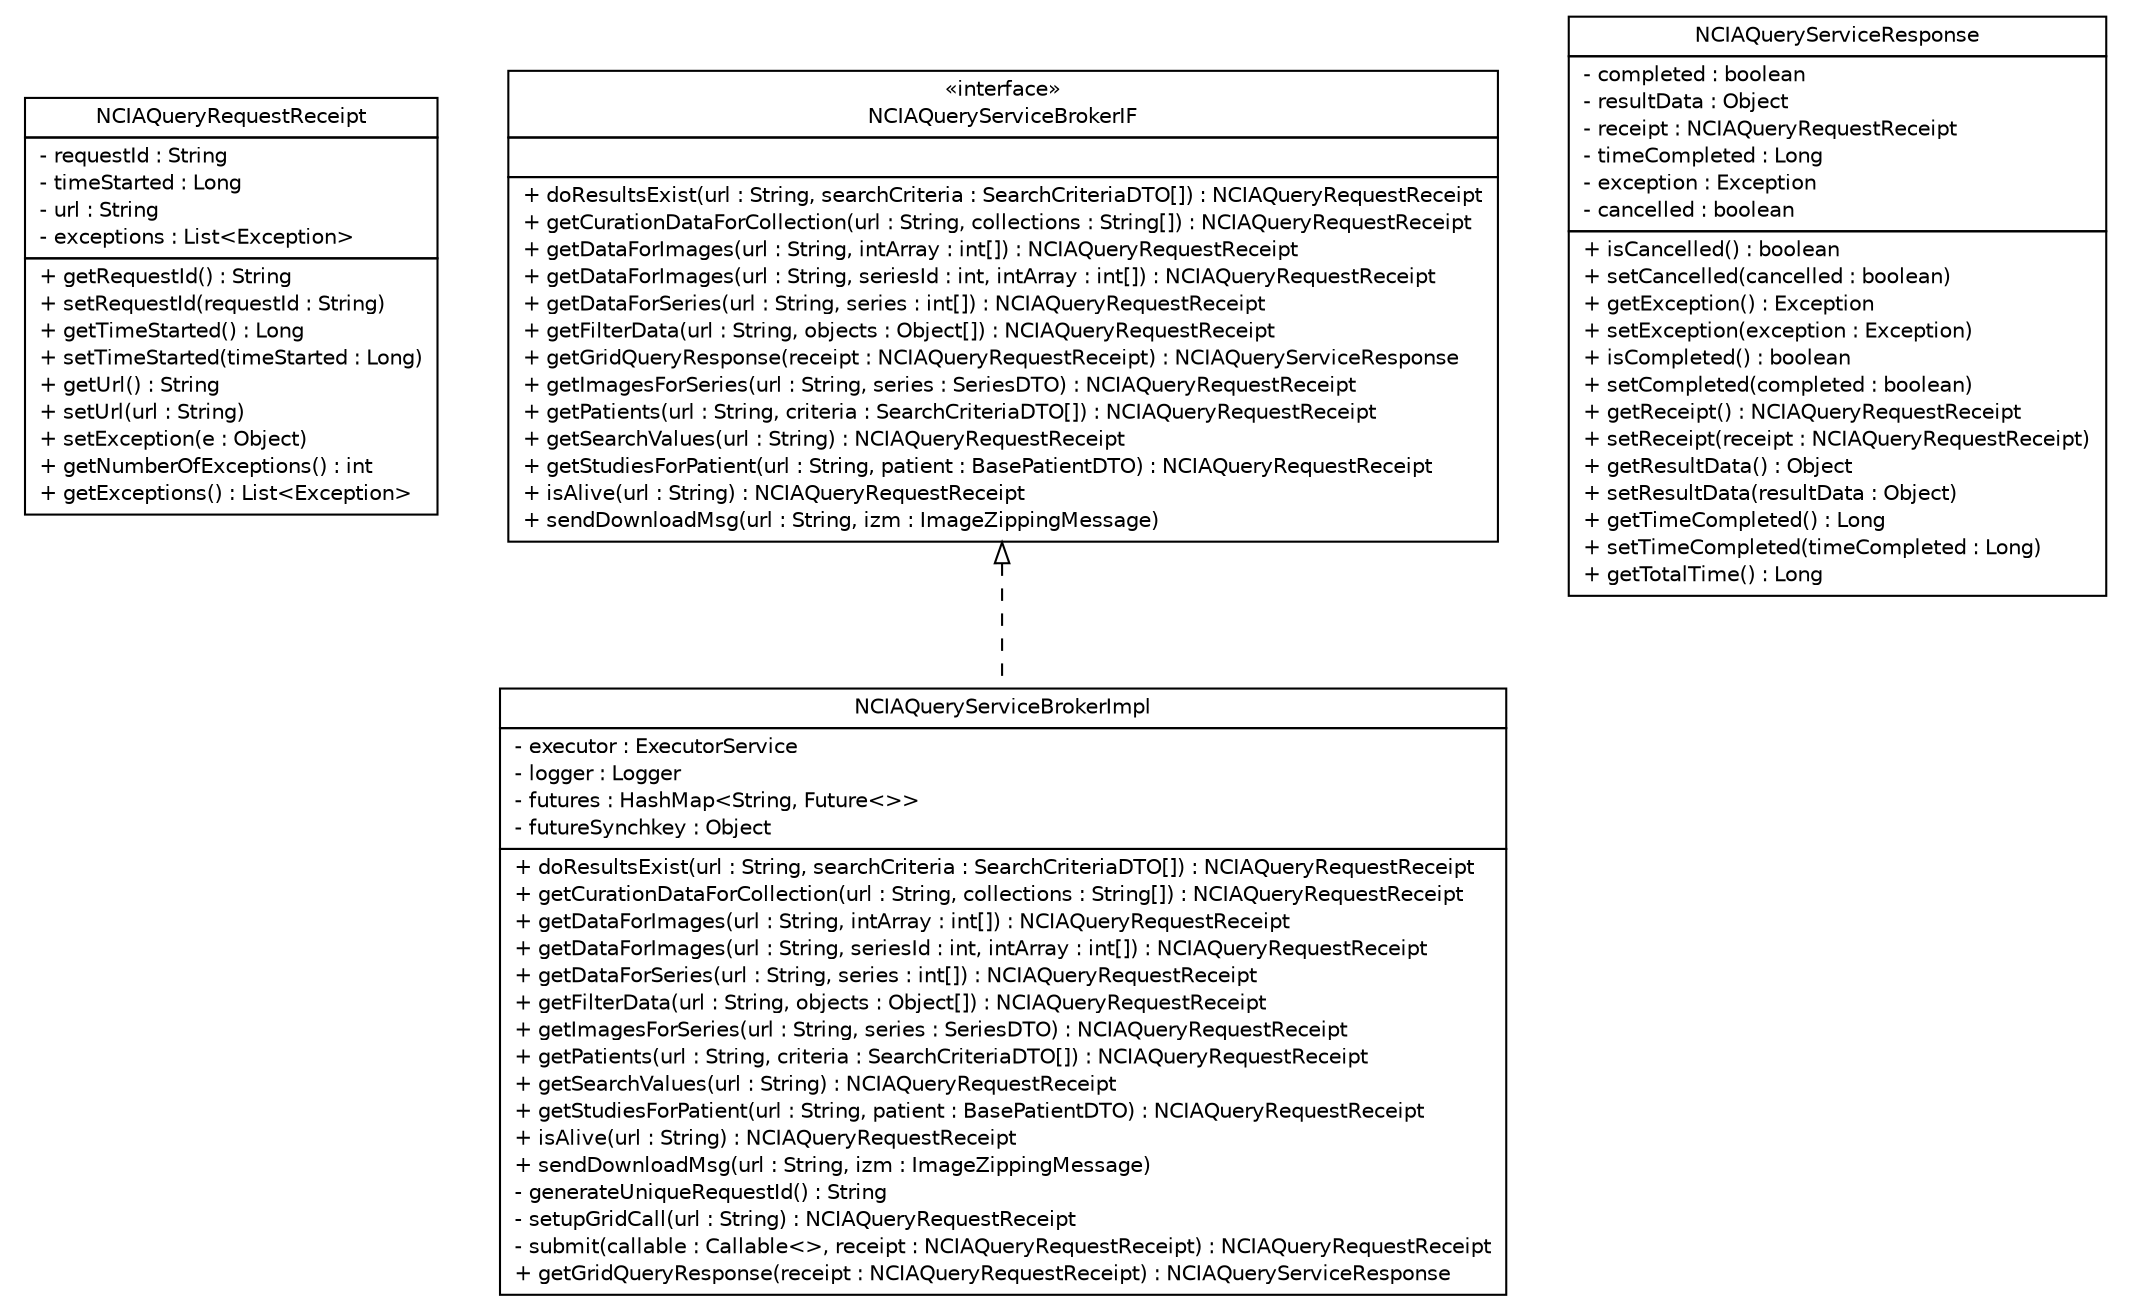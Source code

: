 #!/usr/local/bin/dot
#
# Class diagram 
# Generated by UmlGraph version 4.8 (http://www.spinellis.gr/sw/umlgraph)
#

digraph G {
	edge [fontname="Helvetica",fontsize=10,labelfontname="Helvetica",labelfontsize=10];
	node [fontname="Helvetica",fontsize=10,shape=plaintext];
	// gov.nih.nci.ncia.grid.outgoing.NCIAQueryRequestReceipt
	c2630 [label=<<table border="0" cellborder="1" cellspacing="0" cellpadding="2" port="p" href="./NCIAQueryRequestReceipt.html">
		<tr><td><table border="0" cellspacing="0" cellpadding="1">
			<tr><td> NCIAQueryRequestReceipt </td></tr>
		</table></td></tr>
		<tr><td><table border="0" cellspacing="0" cellpadding="1">
			<tr><td align="left"> - requestId : String </td></tr>
			<tr><td align="left"> - timeStarted : Long </td></tr>
			<tr><td align="left"> - url : String </td></tr>
			<tr><td align="left"> - exceptions : List&lt;Exception&gt; </td></tr>
		</table></td></tr>
		<tr><td><table border="0" cellspacing="0" cellpadding="1">
			<tr><td align="left"> + getRequestId() : String </td></tr>
			<tr><td align="left"> + setRequestId(requestId : String) </td></tr>
			<tr><td align="left"> + getTimeStarted() : Long </td></tr>
			<tr><td align="left"> + setTimeStarted(timeStarted : Long) </td></tr>
			<tr><td align="left"> + getUrl() : String </td></tr>
			<tr><td align="left"> + setUrl(url : String) </td></tr>
			<tr><td align="left"> + setException(e : Object) </td></tr>
			<tr><td align="left"> + getNumberOfExceptions() : int </td></tr>
			<tr><td align="left"> + getExceptions() : List&lt;Exception&gt; </td></tr>
		</table></td></tr>
		</table>>, fontname="Helvetica", fontcolor="black", fontsize=10.0];
	// gov.nih.nci.ncia.grid.outgoing.NCIAQueryServiceBrokerIF
	c2631 [label=<<table border="0" cellborder="1" cellspacing="0" cellpadding="2" port="p" href="./NCIAQueryServiceBrokerIF.html">
		<tr><td><table border="0" cellspacing="0" cellpadding="1">
			<tr><td> &laquo;interface&raquo; </td></tr>
			<tr><td> NCIAQueryServiceBrokerIF </td></tr>
		</table></td></tr>
		<tr><td><table border="0" cellspacing="0" cellpadding="1">
			<tr><td align="left">  </td></tr>
		</table></td></tr>
		<tr><td><table border="0" cellspacing="0" cellpadding="1">
			<tr><td align="left"> + doResultsExist(url : String, searchCriteria : SearchCriteriaDTO[]) : NCIAQueryRequestReceipt </td></tr>
			<tr><td align="left"> + getCurationDataForCollection(url : String, collections : String[]) : NCIAQueryRequestReceipt </td></tr>
			<tr><td align="left"> + getDataForImages(url : String, intArray : int[]) : NCIAQueryRequestReceipt </td></tr>
			<tr><td align="left"> + getDataForImages(url : String, seriesId : int, intArray : int[]) : NCIAQueryRequestReceipt </td></tr>
			<tr><td align="left"> + getDataForSeries(url : String, series : int[]) : NCIAQueryRequestReceipt </td></tr>
			<tr><td align="left"> + getFilterData(url : String, objects : Object[]) : NCIAQueryRequestReceipt </td></tr>
			<tr><td align="left"> + getGridQueryResponse(receipt : NCIAQueryRequestReceipt) : NCIAQueryServiceResponse </td></tr>
			<tr><td align="left"> + getImagesForSeries(url : String, series : SeriesDTO) : NCIAQueryRequestReceipt </td></tr>
			<tr><td align="left"> + getPatients(url : String, criteria : SearchCriteriaDTO[]) : NCIAQueryRequestReceipt </td></tr>
			<tr><td align="left"> + getSearchValues(url : String) : NCIAQueryRequestReceipt </td></tr>
			<tr><td align="left"> + getStudiesForPatient(url : String, patient : BasePatientDTO) : NCIAQueryRequestReceipt </td></tr>
			<tr><td align="left"> + isAlive(url : String) : NCIAQueryRequestReceipt </td></tr>
			<tr><td align="left"> + sendDownloadMsg(url : String, izm : ImageZippingMessage) </td></tr>
		</table></td></tr>
		</table>>, fontname="Helvetica", fontcolor="black", fontsize=10.0];
	// gov.nih.nci.ncia.grid.outgoing.NCIAQueryServiceBrokerImpl
	c2632 [label=<<table border="0" cellborder="1" cellspacing="0" cellpadding="2" port="p" href="./NCIAQueryServiceBrokerImpl.html">
		<tr><td><table border="0" cellspacing="0" cellpadding="1">
			<tr><td> NCIAQueryServiceBrokerImpl </td></tr>
		</table></td></tr>
		<tr><td><table border="0" cellspacing="0" cellpadding="1">
			<tr><td align="left"> - executor : ExecutorService </td></tr>
			<tr><td align="left"> - logger : Logger </td></tr>
			<tr><td align="left"> - futures : HashMap&lt;String, Future&lt;&gt;&gt; </td></tr>
			<tr><td align="left"> - futureSynchkey : Object </td></tr>
		</table></td></tr>
		<tr><td><table border="0" cellspacing="0" cellpadding="1">
			<tr><td align="left"> + doResultsExist(url : String, searchCriteria : SearchCriteriaDTO[]) : NCIAQueryRequestReceipt </td></tr>
			<tr><td align="left"> + getCurationDataForCollection(url : String, collections : String[]) : NCIAQueryRequestReceipt </td></tr>
			<tr><td align="left"> + getDataForImages(url : String, intArray : int[]) : NCIAQueryRequestReceipt </td></tr>
			<tr><td align="left"> + getDataForImages(url : String, seriesId : int, intArray : int[]) : NCIAQueryRequestReceipt </td></tr>
			<tr><td align="left"> + getDataForSeries(url : String, series : int[]) : NCIAQueryRequestReceipt </td></tr>
			<tr><td align="left"> + getFilterData(url : String, objects : Object[]) : NCIAQueryRequestReceipt </td></tr>
			<tr><td align="left"> + getImagesForSeries(url : String, series : SeriesDTO) : NCIAQueryRequestReceipt </td></tr>
			<tr><td align="left"> + getPatients(url : String, criteria : SearchCriteriaDTO[]) : NCIAQueryRequestReceipt </td></tr>
			<tr><td align="left"> + getSearchValues(url : String) : NCIAQueryRequestReceipt </td></tr>
			<tr><td align="left"> + getStudiesForPatient(url : String, patient : BasePatientDTO) : NCIAQueryRequestReceipt </td></tr>
			<tr><td align="left"> + isAlive(url : String) : NCIAQueryRequestReceipt </td></tr>
			<tr><td align="left"> + sendDownloadMsg(url : String, izm : ImageZippingMessage) </td></tr>
			<tr><td align="left"> - generateUniqueRequestId() : String </td></tr>
			<tr><td align="left"> - setupGridCall(url : String) : NCIAQueryRequestReceipt </td></tr>
			<tr><td align="left"> - submit(callable : Callable&lt;&gt;, receipt : NCIAQueryRequestReceipt) : NCIAQueryRequestReceipt </td></tr>
			<tr><td align="left"> + getGridQueryResponse(receipt : NCIAQueryRequestReceipt) : NCIAQueryServiceResponse </td></tr>
		</table></td></tr>
		</table>>, fontname="Helvetica", fontcolor="black", fontsize=10.0];
	// gov.nih.nci.ncia.grid.outgoing.NCIAQueryServiceResponse
	c2633 [label=<<table border="0" cellborder="1" cellspacing="0" cellpadding="2" port="p" href="./NCIAQueryServiceResponse.html">
		<tr><td><table border="0" cellspacing="0" cellpadding="1">
			<tr><td> NCIAQueryServiceResponse </td></tr>
		</table></td></tr>
		<tr><td><table border="0" cellspacing="0" cellpadding="1">
			<tr><td align="left"> - completed : boolean </td></tr>
			<tr><td align="left"> - resultData : Object </td></tr>
			<tr><td align="left"> - receipt : NCIAQueryRequestReceipt </td></tr>
			<tr><td align="left"> - timeCompleted : Long </td></tr>
			<tr><td align="left"> - exception : Exception </td></tr>
			<tr><td align="left"> - cancelled : boolean </td></tr>
		</table></td></tr>
		<tr><td><table border="0" cellspacing="0" cellpadding="1">
			<tr><td align="left"> + isCancelled() : boolean </td></tr>
			<tr><td align="left"> + setCancelled(cancelled : boolean) </td></tr>
			<tr><td align="left"> + getException() : Exception </td></tr>
			<tr><td align="left"> + setException(exception : Exception) </td></tr>
			<tr><td align="left"> + isCompleted() : boolean </td></tr>
			<tr><td align="left"> + setCompleted(completed : boolean) </td></tr>
			<tr><td align="left"> + getReceipt() : NCIAQueryRequestReceipt </td></tr>
			<tr><td align="left"> + setReceipt(receipt : NCIAQueryRequestReceipt) </td></tr>
			<tr><td align="left"> + getResultData() : Object </td></tr>
			<tr><td align="left"> + setResultData(resultData : Object) </td></tr>
			<tr><td align="left"> + getTimeCompleted() : Long </td></tr>
			<tr><td align="left"> + setTimeCompleted(timeCompleted : Long) </td></tr>
			<tr><td align="left"> + getTotalTime() : Long </td></tr>
		</table></td></tr>
		</table>>, fontname="Helvetica", fontcolor="black", fontsize=10.0];
	//gov.nih.nci.ncia.grid.outgoing.NCIAQueryServiceBrokerImpl implements gov.nih.nci.ncia.grid.outgoing.NCIAQueryServiceBrokerIF
	c2631:p -> c2632:p [dir=back,arrowtail=empty,style=dashed];
}

